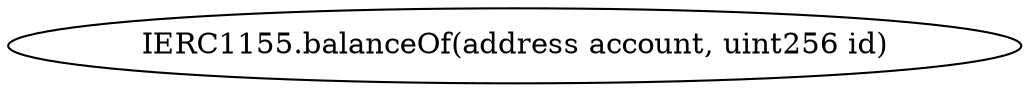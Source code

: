 digraph "" {
	graph [bb="0,0,413.05,36"];
	node [label="\N"];
	"IERC1155.balanceOf(address account, uint256 id)"	 [height=0.5,
		pos="206.53,18",
		width=5.7369];
}
digraph "" {
	graph [bb="0,0,413.05,36"];
	node [label="\N"];
	"IERC1155.balanceOf(address account, uint256 id)"	 [height=0.5,
		pos="206.53,18",
		width=5.7369];
}
